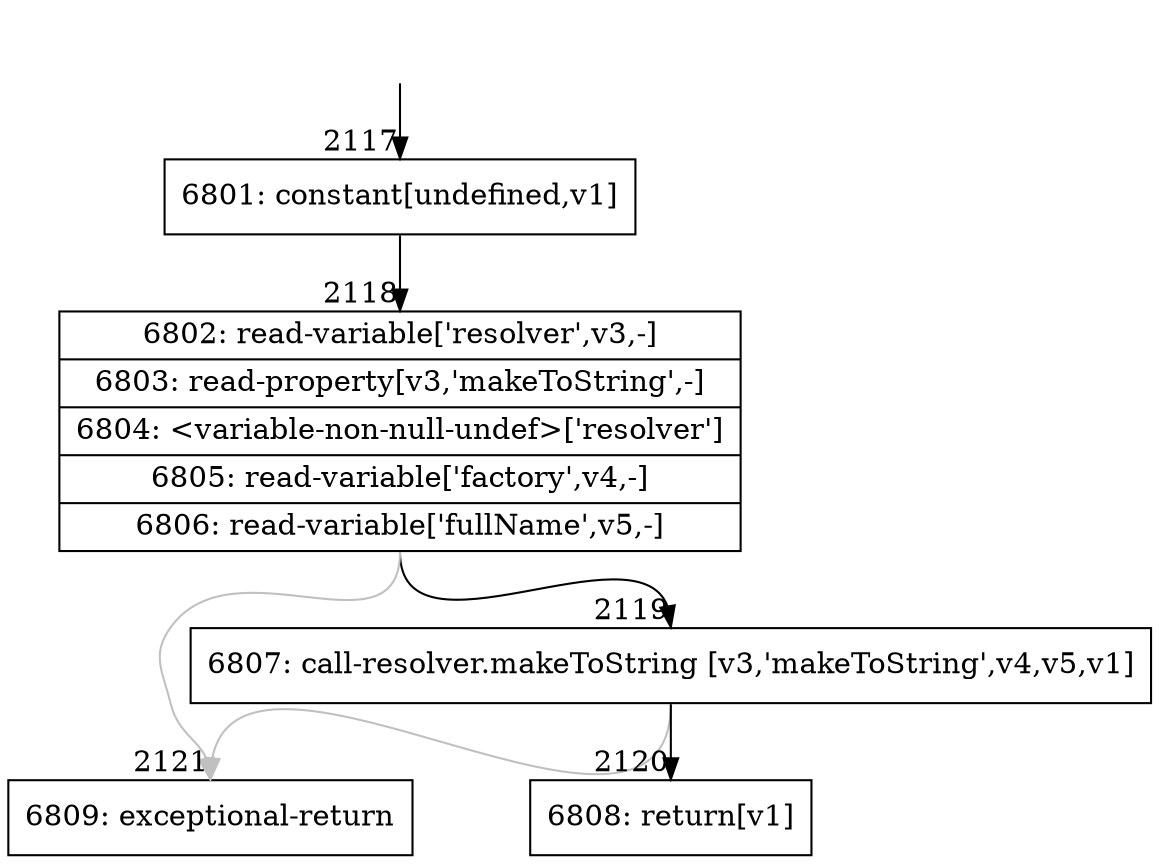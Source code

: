 digraph {
rankdir="TD"
BB_entry163[shape=none,label=""];
BB_entry163 -> BB2117 [tailport=s, headport=n, headlabel="    2117"]
BB2117 [shape=record label="{6801: constant[undefined,v1]}" ] 
BB2117 -> BB2118 [tailport=s, headport=n, headlabel="      2118"]
BB2118 [shape=record label="{6802: read-variable['resolver',v3,-]|6803: read-property[v3,'makeToString',-]|6804: \<variable-non-null-undef\>['resolver']|6805: read-variable['factory',v4,-]|6806: read-variable['fullName',v5,-]}" ] 
BB2118 -> BB2119 [tailport=s, headport=n, headlabel="      2119"]
BB2118 -> BB2121 [tailport=s, headport=n, color=gray, headlabel="      2121"]
BB2119 [shape=record label="{6807: call-resolver.makeToString [v3,'makeToString',v4,v5,v1]}" ] 
BB2119 -> BB2120 [tailport=s, headport=n, headlabel="      2120"]
BB2119 -> BB2121 [tailport=s, headport=n, color=gray]
BB2120 [shape=record label="{6808: return[v1]}" ] 
BB2121 [shape=record label="{6809: exceptional-return}" ] 
//#$~ 3476
}
